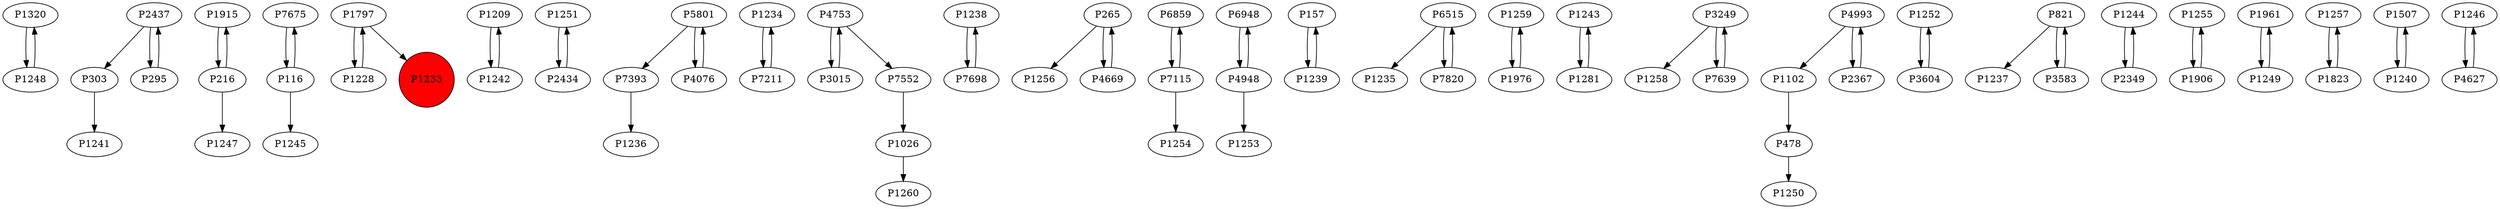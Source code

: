 digraph {
	P1320 -> P1248
	P2437 -> P303
	P1915 -> P216
	P7675 -> P116
	P2437 -> P295
	P1797 -> P1228
	P1209 -> P1242
	P1228 -> P1797
	P1251 -> P2434
	P5801 -> P7393
	P1234 -> P7211
	P4753 -> P3015
	P303 -> P1241
	P1238 -> P7698
	P295 -> P2437
	P216 -> P1915
	P265 -> P1256
	P265 -> P4669
	P2434 -> P1251
	P6859 -> P7115
	P216 -> P1247
	P6948 -> P4948
	P157 -> P1239
	P6515 -> P1235
	P7211 -> P1234
	P1259 -> P1976
	P1243 -> P1281
	P1797 -> P1233
	P3249 -> P1258
	P478 -> P1250
	P4076 -> P5801
	P7698 -> P1238
	P1252 -> P3604
	P821 -> P1237
	P7115 -> P6859
	P1244 -> P2349
	P116 -> P7675
	P3015 -> P4753
	P1255 -> P1906
	P7115 -> P1254
	P1906 -> P1255
	P6515 -> P7820
	P4948 -> P6948
	P1961 -> P1249
	P1102 -> P478
	P1249 -> P1961
	P1281 -> P1243
	P4753 -> P7552
	P821 -> P3583
	P1257 -> P1823
	P4993 -> P2367
	P1823 -> P1257
	P2349 -> P1244
	P7820 -> P6515
	P1507 -> P1240
	P7393 -> P1236
	P3249 -> P7639
	P4948 -> P1253
	P1239 -> P157
	P1976 -> P1259
	P1242 -> P1209
	P1246 -> P4627
	P4993 -> P1102
	P1248 -> P1320
	P3604 -> P1252
	P1026 -> P1260
	P116 -> P1245
	P5801 -> P4076
	P2367 -> P4993
	P1240 -> P1507
	P4627 -> P1246
	P7639 -> P3249
	P4669 -> P265
	P3583 -> P821
	P7552 -> P1026
	P1233 [shape=circle]
	P1233 [style=filled]
	P1233 [fillcolor=red]
}